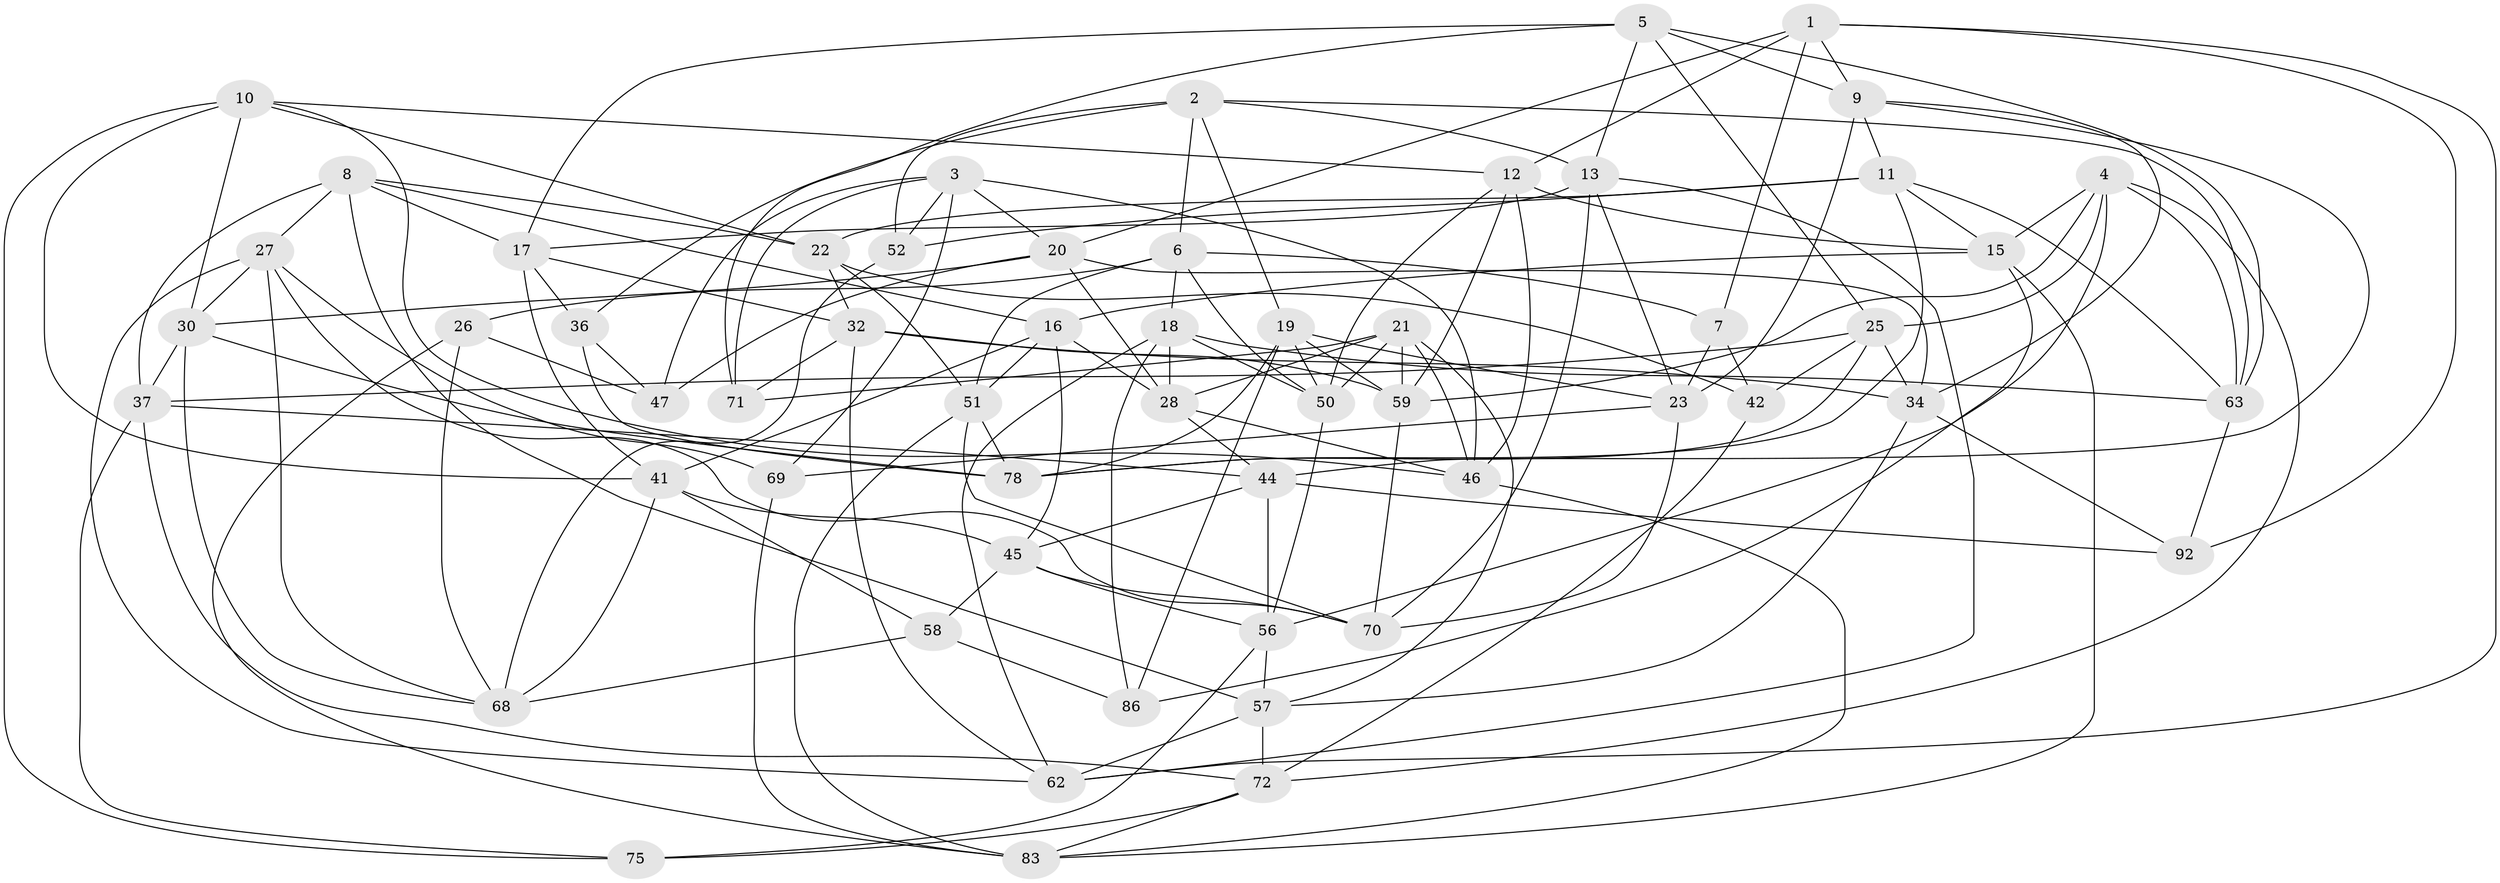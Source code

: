 // original degree distribution, {4: 1.0}
// Generated by graph-tools (version 1.1) at 2025/39/02/21/25 10:39:01]
// undirected, 56 vertices, 156 edges
graph export_dot {
graph [start="1"]
  node [color=gray90,style=filled];
  1 [super="+99"];
  2 [super="+55"];
  3 [super="+61"];
  4 [super="+80"];
  5 [super="+40"];
  6 [super="+66"];
  7;
  8 [super="+87"];
  9 [super="+29"];
  10 [super="+31"];
  11 [super="+38"];
  12 [super="+14"];
  13 [super="+39"];
  15 [super="+74"];
  16 [super="+94"];
  17 [super="+65"];
  18 [super="+33"];
  19 [super="+43"];
  20 [super="+24"];
  21 [super="+48"];
  22 [super="+76"];
  23 [super="+85"];
  25 [super="+53"];
  26;
  27 [super="+35"];
  28 [super="+90"];
  30 [super="+84"];
  32 [super="+49"];
  34 [super="+79"];
  36;
  37 [super="+100"];
  41 [super="+97"];
  42;
  44 [super="+91"];
  45 [super="+88"];
  46 [super="+82"];
  47;
  50 [super="+54"];
  51 [super="+64"];
  52;
  56 [super="+95"];
  57 [super="+98"];
  58;
  59 [super="+60"];
  62 [super="+73"];
  63 [super="+67"];
  68 [super="+77"];
  69;
  70 [super="+89"];
  71;
  72 [super="+93"];
  75;
  78 [super="+81"];
  83 [super="+96"];
  86;
  92;
  1 -- 62;
  1 -- 12;
  1 -- 92;
  1 -- 7;
  1 -- 9;
  1 -- 20;
  2 -- 52;
  2 -- 36;
  2 -- 13;
  2 -- 63;
  2 -- 6;
  2 -- 19;
  3 -- 69;
  3 -- 47;
  3 -- 20;
  3 -- 52;
  3 -- 71;
  3 -- 46;
  4 -- 63;
  4 -- 15;
  4 -- 56;
  4 -- 25;
  4 -- 59;
  4 -- 72;
  5 -- 71;
  5 -- 63;
  5 -- 17;
  5 -- 9;
  5 -- 25;
  5 -- 13;
  6 -- 7;
  6 -- 51;
  6 -- 18;
  6 -- 26;
  6 -- 50;
  7 -- 42;
  7 -- 23;
  8 -- 17;
  8 -- 57;
  8 -- 16;
  8 -- 37;
  8 -- 22;
  8 -- 27;
  9 -- 23;
  9 -- 44;
  9 -- 11;
  9 -- 34;
  10 -- 75;
  10 -- 46;
  10 -- 41;
  10 -- 22;
  10 -- 30;
  10 -- 12;
  11 -- 15;
  11 -- 78;
  11 -- 22;
  11 -- 52;
  11 -- 63;
  12 -- 50;
  12 -- 46;
  12 -- 59;
  12 -- 15;
  13 -- 62;
  13 -- 23;
  13 -- 17;
  13 -- 70;
  15 -- 16;
  15 -- 86;
  15 -- 83;
  16 -- 41;
  16 -- 45;
  16 -- 51;
  16 -- 28;
  17 -- 32;
  17 -- 36;
  17 -- 41;
  18 -- 86;
  18 -- 62;
  18 -- 28;
  18 -- 50;
  18 -- 63;
  19 -- 59;
  19 -- 50;
  19 -- 78;
  19 -- 86;
  19 -- 23;
  20 -- 47;
  20 -- 30;
  20 -- 34;
  20 -- 28;
  21 -- 57;
  21 -- 50;
  21 -- 59;
  21 -- 71;
  21 -- 46;
  21 -- 28;
  22 -- 32;
  22 -- 42;
  22 -- 51;
  23 -- 69;
  23 -- 70;
  25 -- 34;
  25 -- 42;
  25 -- 37;
  25 -- 78;
  26 -- 47;
  26 -- 83;
  26 -- 68;
  27 -- 69;
  27 -- 70;
  27 -- 30;
  27 -- 68;
  27 -- 62;
  28 -- 46;
  28 -- 44;
  30 -- 78;
  30 -- 37;
  30 -- 68;
  32 -- 71;
  32 -- 59;
  32 -- 62;
  32 -- 34;
  34 -- 57;
  34 -- 92;
  36 -- 78;
  36 -- 47;
  37 -- 75;
  37 -- 44;
  37 -- 72;
  41 -- 45;
  41 -- 58;
  41 -- 68;
  42 -- 72;
  44 -- 56;
  44 -- 92;
  44 -- 45;
  45 -- 58;
  45 -- 56;
  45 -- 70;
  46 -- 83;
  50 -- 56;
  51 -- 83;
  51 -- 70;
  51 -- 78;
  52 -- 68;
  56 -- 57;
  56 -- 75;
  57 -- 62;
  57 -- 72;
  58 -- 86;
  58 -- 68;
  59 -- 70;
  63 -- 92;
  69 -- 83;
  72 -- 75;
  72 -- 83;
}
